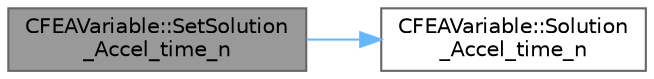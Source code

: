 digraph "CFEAVariable::SetSolution_Accel_time_n"
{
 // LATEX_PDF_SIZE
  bgcolor="transparent";
  edge [fontname=Helvetica,fontsize=10,labelfontname=Helvetica,labelfontsize=10];
  node [fontname=Helvetica,fontsize=10,shape=box,height=0.2,width=0.4];
  rankdir="LR";
  Node1 [id="Node000001",label="CFEAVariable::SetSolution\l_Accel_time_n",height=0.2,width=0.4,color="gray40", fillcolor="grey60", style="filled", fontcolor="black",tooltip=" "];
  Node1 -> Node2 [id="edge1_Node000001_Node000002",color="steelblue1",style="solid",tooltip=" "];
  Node2 [id="Node000002",label="CFEAVariable::Solution\l_Accel_time_n",height=0.2,width=0.4,color="grey40", fillcolor="white", style="filled",URL="$classCFEAVariable.html#a9d0f1d6661156f8640ae2361b25d7315",tooltip=" "];
}
